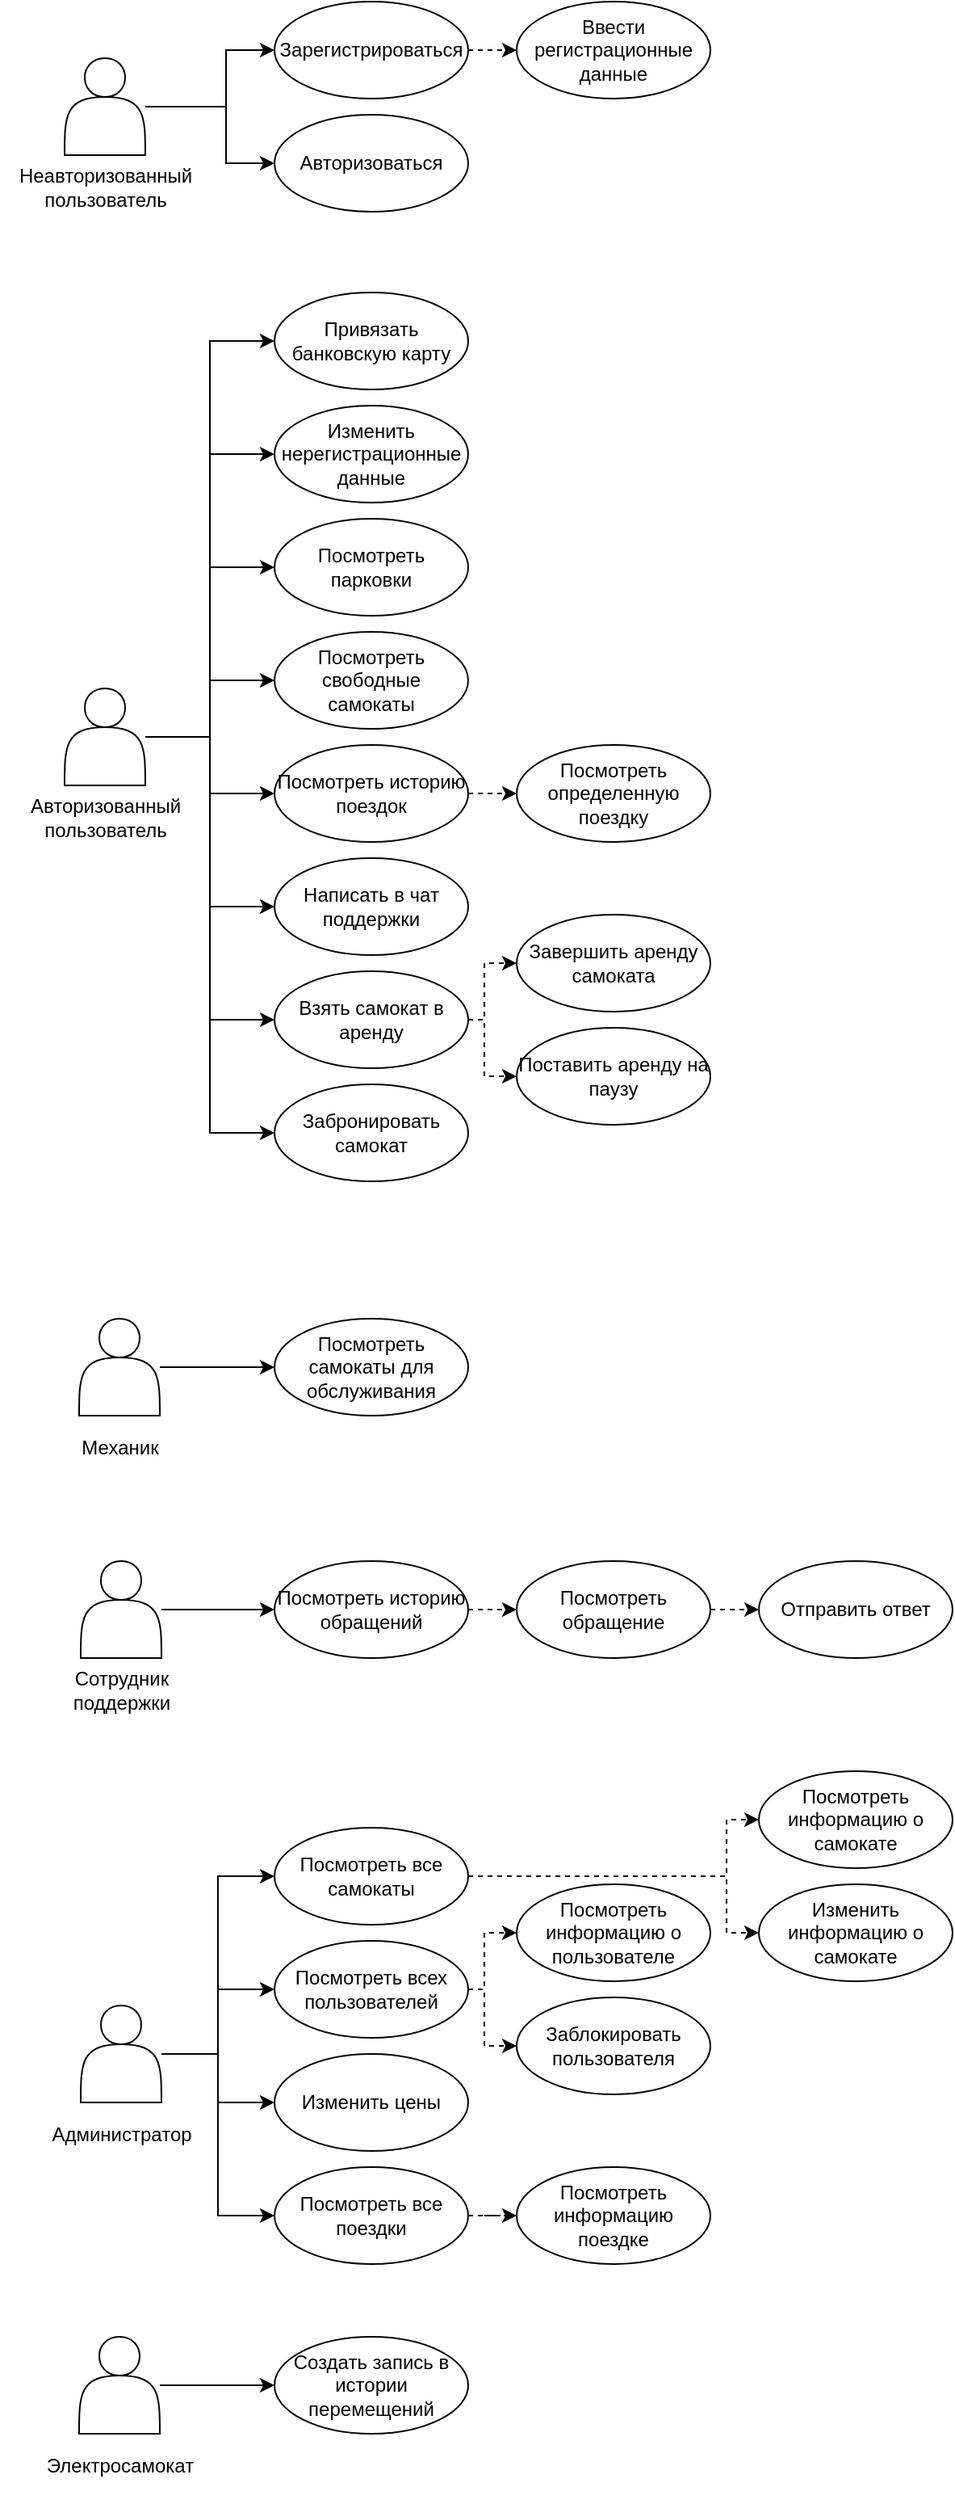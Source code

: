 <mxfile version="21.0.8" type="device"><diagram name="Страница 1" id="sC1vlXsgD7HMDIOW7rTh"><mxGraphModel dx="1307" dy="777" grid="1" gridSize="10" guides="1" tooltips="1" connect="1" arrows="1" fold="1" page="1" pageScale="1" pageWidth="827" pageHeight="1169" math="0" shadow="0"><root><mxCell id="0"/><mxCell id="1" parent="0"/><mxCell id="RzFVJwVaNX9K7hLxJ5v1-6" style="edgeStyle=orthogonalEdgeStyle;rounded=0;orthogonalLoop=1;jettySize=auto;html=1;entryX=0;entryY=0.5;entryDx=0;entryDy=0;" edge="1" parent="1" source="RzFVJwVaNX9K7hLxJ5v1-1" target="RzFVJwVaNX9K7hLxJ5v1-3"><mxGeometry relative="1" as="geometry"><Array as="points"><mxPoint x="480" y="210"/><mxPoint x="480" y="175"/></Array></mxGeometry></mxCell><mxCell id="RzFVJwVaNX9K7hLxJ5v1-7" style="edgeStyle=orthogonalEdgeStyle;rounded=0;orthogonalLoop=1;jettySize=auto;html=1;entryX=0;entryY=0.5;entryDx=0;entryDy=0;" edge="1" parent="1" source="RzFVJwVaNX9K7hLxJ5v1-1" target="RzFVJwVaNX9K7hLxJ5v1-4"><mxGeometry relative="1" as="geometry"><Array as="points"><mxPoint x="480" y="210"/><mxPoint x="480" y="245"/></Array></mxGeometry></mxCell><mxCell id="RzFVJwVaNX9K7hLxJ5v1-8" style="edgeStyle=orthogonalEdgeStyle;rounded=0;orthogonalLoop=1;jettySize=auto;html=1;exitX=1;exitY=0.5;exitDx=0;exitDy=0;entryX=0;entryY=0.5;entryDx=0;entryDy=0;dashed=1;" edge="1" parent="1" source="RzFVJwVaNX9K7hLxJ5v1-3" target="RzFVJwVaNX9K7hLxJ5v1-5"><mxGeometry relative="1" as="geometry"/></mxCell><mxCell id="RzFVJwVaNX9K7hLxJ5v1-3" value="Зарегистрироваться" style="ellipse;whiteSpace=wrap;html=1;" vertex="1" parent="1"><mxGeometry x="510" y="145" width="120" height="60" as="geometry"/></mxCell><mxCell id="RzFVJwVaNX9K7hLxJ5v1-4" value="Авторизоваться" style="ellipse;whiteSpace=wrap;html=1;" vertex="1" parent="1"><mxGeometry x="510" y="215" width="120" height="60" as="geometry"/></mxCell><mxCell id="RzFVJwVaNX9K7hLxJ5v1-5" value="Ввести регистрационные данные" style="ellipse;whiteSpace=wrap;html=1;" vertex="1" parent="1"><mxGeometry x="660" y="145" width="120" height="60" as="geometry"/></mxCell><mxCell id="RzFVJwVaNX9K7hLxJ5v1-9" value="" style="group" vertex="1" connectable="0" parent="1"><mxGeometry x="340" y="180" width="130" height="100" as="geometry"/></mxCell><mxCell id="RzFVJwVaNX9K7hLxJ5v1-1" value="" style="shape=actor;whiteSpace=wrap;html=1;" vertex="1" parent="RzFVJwVaNX9K7hLxJ5v1-9"><mxGeometry x="40" width="50" height="60" as="geometry"/></mxCell><mxCell id="RzFVJwVaNX9K7hLxJ5v1-2" value="Неавторизованный&lt;br&gt;пользователь" style="text;html=1;align=center;verticalAlign=middle;resizable=0;points=[];autosize=1;strokeColor=none;fillColor=none;" vertex="1" parent="RzFVJwVaNX9K7hLxJ5v1-9"><mxGeometry y="60" width="130" height="40" as="geometry"/></mxCell><mxCell id="RzFVJwVaNX9K7hLxJ5v1-10" value="" style="group" vertex="1" connectable="0" parent="1"><mxGeometry x="340" y="570" width="130" height="100" as="geometry"/></mxCell><mxCell id="RzFVJwVaNX9K7hLxJ5v1-11" value="" style="shape=actor;whiteSpace=wrap;html=1;" vertex="1" parent="RzFVJwVaNX9K7hLxJ5v1-10"><mxGeometry x="40" width="50" height="60" as="geometry"/></mxCell><mxCell id="RzFVJwVaNX9K7hLxJ5v1-12" value="Авторизованный&lt;br&gt;пользователь" style="text;html=1;align=center;verticalAlign=middle;resizable=0;points=[];autosize=1;strokeColor=none;fillColor=none;" vertex="1" parent="RzFVJwVaNX9K7hLxJ5v1-10"><mxGeometry x="5" y="60" width="120" height="40" as="geometry"/></mxCell><mxCell id="RzFVJwVaNX9K7hLxJ5v1-25" value="" style="group" vertex="1" connectable="0" parent="1"><mxGeometry x="510" y="325" width="270" height="550" as="geometry"/></mxCell><mxCell id="RzFVJwVaNX9K7hLxJ5v1-13" value="Привязать банковскую карту" style="ellipse;whiteSpace=wrap;html=1;" vertex="1" parent="RzFVJwVaNX9K7hLxJ5v1-25"><mxGeometry width="120" height="60" as="geometry"/></mxCell><mxCell id="RzFVJwVaNX9K7hLxJ5v1-14" value="Изменить нерегистрационные данные" style="ellipse;whiteSpace=wrap;html=1;" vertex="1" parent="RzFVJwVaNX9K7hLxJ5v1-25"><mxGeometry y="70" width="120" height="60" as="geometry"/></mxCell><mxCell id="RzFVJwVaNX9K7hLxJ5v1-15" value="Посмотреть парковки" style="ellipse;whiteSpace=wrap;html=1;" vertex="1" parent="RzFVJwVaNX9K7hLxJ5v1-25"><mxGeometry y="140" width="120" height="60" as="geometry"/></mxCell><mxCell id="RzFVJwVaNX9K7hLxJ5v1-16" value="Посмотреть свободные самокаты" style="ellipse;whiteSpace=wrap;html=1;" vertex="1" parent="RzFVJwVaNX9K7hLxJ5v1-25"><mxGeometry y="210" width="120" height="60" as="geometry"/></mxCell><mxCell id="RzFVJwVaNX9K7hLxJ5v1-34" style="edgeStyle=orthogonalEdgeStyle;rounded=0;orthogonalLoop=1;jettySize=auto;html=1;exitX=1;exitY=0.5;exitDx=0;exitDy=0;entryX=0;entryY=0.5;entryDx=0;entryDy=0;dashed=1;" edge="1" parent="RzFVJwVaNX9K7hLxJ5v1-25" source="RzFVJwVaNX9K7hLxJ5v1-17" target="RzFVJwVaNX9K7hLxJ5v1-18"><mxGeometry relative="1" as="geometry"/></mxCell><mxCell id="RzFVJwVaNX9K7hLxJ5v1-17" value="Посмотреть историю поездок" style="ellipse;whiteSpace=wrap;html=1;" vertex="1" parent="RzFVJwVaNX9K7hLxJ5v1-25"><mxGeometry y="280" width="120" height="60" as="geometry"/></mxCell><mxCell id="RzFVJwVaNX9K7hLxJ5v1-18" value="Посмотреть определенную поездку" style="ellipse;whiteSpace=wrap;html=1;" vertex="1" parent="RzFVJwVaNX9K7hLxJ5v1-25"><mxGeometry x="150" y="280" width="120" height="60" as="geometry"/></mxCell><mxCell id="RzFVJwVaNX9K7hLxJ5v1-19" value="Написать в чат поддержки" style="ellipse;whiteSpace=wrap;html=1;" vertex="1" parent="RzFVJwVaNX9K7hLxJ5v1-25"><mxGeometry y="350" width="120" height="60" as="geometry"/></mxCell><mxCell id="RzFVJwVaNX9K7hLxJ5v1-35" style="edgeStyle=orthogonalEdgeStyle;rounded=0;orthogonalLoop=1;jettySize=auto;html=1;entryX=0;entryY=0.5;entryDx=0;entryDy=0;dashed=1;" edge="1" parent="RzFVJwVaNX9K7hLxJ5v1-25" source="RzFVJwVaNX9K7hLxJ5v1-20" target="RzFVJwVaNX9K7hLxJ5v1-21"><mxGeometry relative="1" as="geometry"><Array as="points"><mxPoint x="130" y="450"/><mxPoint x="130" y="415"/></Array></mxGeometry></mxCell><mxCell id="RzFVJwVaNX9K7hLxJ5v1-36" style="edgeStyle=orthogonalEdgeStyle;rounded=0;orthogonalLoop=1;jettySize=auto;html=1;entryX=0;entryY=0.5;entryDx=0;entryDy=0;dashed=1;" edge="1" parent="RzFVJwVaNX9K7hLxJ5v1-25" source="RzFVJwVaNX9K7hLxJ5v1-20" target="RzFVJwVaNX9K7hLxJ5v1-22"><mxGeometry relative="1" as="geometry"><Array as="points"><mxPoint x="130" y="450"/><mxPoint x="130" y="485"/></Array></mxGeometry></mxCell><mxCell id="RzFVJwVaNX9K7hLxJ5v1-20" value="Взять самокат в аренду" style="ellipse;whiteSpace=wrap;html=1;" vertex="1" parent="RzFVJwVaNX9K7hLxJ5v1-25"><mxGeometry y="420" width="120" height="60" as="geometry"/></mxCell><mxCell id="RzFVJwVaNX9K7hLxJ5v1-21" value="Завершить аренду самоката" style="ellipse;whiteSpace=wrap;html=1;" vertex="1" parent="RzFVJwVaNX9K7hLxJ5v1-25"><mxGeometry x="150" y="385" width="120" height="60" as="geometry"/></mxCell><mxCell id="RzFVJwVaNX9K7hLxJ5v1-22" value="Поставить аренду на паузу" style="ellipse;whiteSpace=wrap;html=1;" vertex="1" parent="RzFVJwVaNX9K7hLxJ5v1-25"><mxGeometry x="150" y="455" width="120" height="60" as="geometry"/></mxCell><mxCell id="RzFVJwVaNX9K7hLxJ5v1-24" value="Забронировать самокат" style="ellipse;whiteSpace=wrap;html=1;" vertex="1" parent="RzFVJwVaNX9K7hLxJ5v1-25"><mxGeometry y="490" width="120" height="60" as="geometry"/></mxCell><mxCell id="RzFVJwVaNX9K7hLxJ5v1-26" style="edgeStyle=orthogonalEdgeStyle;rounded=0;orthogonalLoop=1;jettySize=auto;html=1;entryX=0;entryY=0.5;entryDx=0;entryDy=0;" edge="1" parent="1" source="RzFVJwVaNX9K7hLxJ5v1-11" target="RzFVJwVaNX9K7hLxJ5v1-13"><mxGeometry relative="1" as="geometry"/></mxCell><mxCell id="RzFVJwVaNX9K7hLxJ5v1-27" style="edgeStyle=orthogonalEdgeStyle;rounded=0;orthogonalLoop=1;jettySize=auto;html=1;entryX=0;entryY=0.5;entryDx=0;entryDy=0;" edge="1" parent="1" source="RzFVJwVaNX9K7hLxJ5v1-11" target="RzFVJwVaNX9K7hLxJ5v1-14"><mxGeometry relative="1" as="geometry"/></mxCell><mxCell id="RzFVJwVaNX9K7hLxJ5v1-28" style="edgeStyle=orthogonalEdgeStyle;rounded=0;orthogonalLoop=1;jettySize=auto;html=1;entryX=0;entryY=0.5;entryDx=0;entryDy=0;" edge="1" parent="1" source="RzFVJwVaNX9K7hLxJ5v1-11" target="RzFVJwVaNX9K7hLxJ5v1-15"><mxGeometry relative="1" as="geometry"/></mxCell><mxCell id="RzFVJwVaNX9K7hLxJ5v1-29" style="edgeStyle=orthogonalEdgeStyle;rounded=0;orthogonalLoop=1;jettySize=auto;html=1;entryX=0;entryY=0.5;entryDx=0;entryDy=0;" edge="1" parent="1" source="RzFVJwVaNX9K7hLxJ5v1-11" target="RzFVJwVaNX9K7hLxJ5v1-16"><mxGeometry relative="1" as="geometry"/></mxCell><mxCell id="RzFVJwVaNX9K7hLxJ5v1-30" style="edgeStyle=orthogonalEdgeStyle;rounded=0;orthogonalLoop=1;jettySize=auto;html=1;entryX=0;entryY=0.5;entryDx=0;entryDy=0;" edge="1" parent="1" source="RzFVJwVaNX9K7hLxJ5v1-11" target="RzFVJwVaNX9K7hLxJ5v1-17"><mxGeometry relative="1" as="geometry"/></mxCell><mxCell id="RzFVJwVaNX9K7hLxJ5v1-31" style="edgeStyle=orthogonalEdgeStyle;rounded=0;orthogonalLoop=1;jettySize=auto;html=1;entryX=0;entryY=0.5;entryDx=0;entryDy=0;" edge="1" parent="1" source="RzFVJwVaNX9K7hLxJ5v1-11" target="RzFVJwVaNX9K7hLxJ5v1-19"><mxGeometry relative="1" as="geometry"/></mxCell><mxCell id="RzFVJwVaNX9K7hLxJ5v1-32" style="edgeStyle=orthogonalEdgeStyle;rounded=0;orthogonalLoop=1;jettySize=auto;html=1;entryX=0;entryY=0.5;entryDx=0;entryDy=0;" edge="1" parent="1" source="RzFVJwVaNX9K7hLxJ5v1-11" target="RzFVJwVaNX9K7hLxJ5v1-20"><mxGeometry relative="1" as="geometry"/></mxCell><mxCell id="RzFVJwVaNX9K7hLxJ5v1-33" style="edgeStyle=orthogonalEdgeStyle;rounded=0;orthogonalLoop=1;jettySize=auto;html=1;entryX=0;entryY=0.5;entryDx=0;entryDy=0;" edge="1" parent="1" source="RzFVJwVaNX9K7hLxJ5v1-11" target="RzFVJwVaNX9K7hLxJ5v1-24"><mxGeometry relative="1" as="geometry"/></mxCell><mxCell id="RzFVJwVaNX9K7hLxJ5v1-37" value="" style="group" vertex="1" connectable="0" parent="1"><mxGeometry x="349" y="960" width="130" height="100" as="geometry"/></mxCell><mxCell id="RzFVJwVaNX9K7hLxJ5v1-38" value="" style="shape=actor;whiteSpace=wrap;html=1;" vertex="1" parent="RzFVJwVaNX9K7hLxJ5v1-37"><mxGeometry x="40" width="50" height="60" as="geometry"/></mxCell><mxCell id="RzFVJwVaNX9K7hLxJ5v1-39" value="Механик" style="text;html=1;align=center;verticalAlign=middle;resizable=0;points=[];autosize=1;strokeColor=none;fillColor=none;" vertex="1" parent="RzFVJwVaNX9K7hLxJ5v1-37"><mxGeometry x="30" y="65" width="70" height="30" as="geometry"/></mxCell><mxCell id="RzFVJwVaNX9K7hLxJ5v1-40" value="Посмотреть самокаты для обслуживания" style="ellipse;whiteSpace=wrap;html=1;" vertex="1" parent="1"><mxGeometry x="510" y="960" width="120" height="60" as="geometry"/></mxCell><mxCell id="RzFVJwVaNX9K7hLxJ5v1-42" style="edgeStyle=orthogonalEdgeStyle;rounded=0;orthogonalLoop=1;jettySize=auto;html=1;entryX=0;entryY=0.5;entryDx=0;entryDy=0;" edge="1" parent="1" source="RzFVJwVaNX9K7hLxJ5v1-38" target="RzFVJwVaNX9K7hLxJ5v1-40"><mxGeometry relative="1" as="geometry"/></mxCell><mxCell id="RzFVJwVaNX9K7hLxJ5v1-44" value="" style="group" vertex="1" connectable="0" parent="1"><mxGeometry x="350" y="1110" width="140" height="100" as="geometry"/></mxCell><mxCell id="RzFVJwVaNX9K7hLxJ5v1-45" value="" style="shape=actor;whiteSpace=wrap;html=1;" vertex="1" parent="RzFVJwVaNX9K7hLxJ5v1-44"><mxGeometry x="40" width="50" height="60" as="geometry"/></mxCell><mxCell id="RzFVJwVaNX9K7hLxJ5v1-46" value="Сотрудник&lt;br&gt;поддержки" style="text;html=1;align=center;verticalAlign=middle;resizable=0;points=[];autosize=1;strokeColor=none;fillColor=none;" vertex="1" parent="RzFVJwVaNX9K7hLxJ5v1-44"><mxGeometry x="20" y="60" width="90" height="40" as="geometry"/></mxCell><mxCell id="RzFVJwVaNX9K7hLxJ5v1-51" style="edgeStyle=orthogonalEdgeStyle;rounded=0;orthogonalLoop=1;jettySize=auto;html=1;exitX=1;exitY=0.5;exitDx=0;exitDy=0;entryX=0;entryY=0.5;entryDx=0;entryDy=0;dashed=1;" edge="1" parent="1" source="RzFVJwVaNX9K7hLxJ5v1-47" target="RzFVJwVaNX9K7hLxJ5v1-48"><mxGeometry relative="1" as="geometry"/></mxCell><mxCell id="RzFVJwVaNX9K7hLxJ5v1-47" value="Посмотреть историю обращений" style="ellipse;whiteSpace=wrap;html=1;" vertex="1" parent="1"><mxGeometry x="510" y="1110" width="120" height="60" as="geometry"/></mxCell><mxCell id="RzFVJwVaNX9K7hLxJ5v1-52" style="edgeStyle=orthogonalEdgeStyle;rounded=0;orthogonalLoop=1;jettySize=auto;html=1;exitX=1;exitY=0.5;exitDx=0;exitDy=0;entryX=0;entryY=0.5;entryDx=0;entryDy=0;dashed=1;" edge="1" parent="1" source="RzFVJwVaNX9K7hLxJ5v1-48" target="RzFVJwVaNX9K7hLxJ5v1-49"><mxGeometry relative="1" as="geometry"/></mxCell><mxCell id="RzFVJwVaNX9K7hLxJ5v1-48" value="Посмотреть обращение" style="ellipse;whiteSpace=wrap;html=1;" vertex="1" parent="1"><mxGeometry x="660" y="1110" width="120" height="60" as="geometry"/></mxCell><mxCell id="RzFVJwVaNX9K7hLxJ5v1-49" value="Отправить ответ" style="ellipse;whiteSpace=wrap;html=1;" vertex="1" parent="1"><mxGeometry x="810" y="1110" width="120" height="60" as="geometry"/></mxCell><mxCell id="RzFVJwVaNX9K7hLxJ5v1-50" style="edgeStyle=orthogonalEdgeStyle;rounded=0;orthogonalLoop=1;jettySize=auto;html=1;entryX=0;entryY=0.5;entryDx=0;entryDy=0;" edge="1" parent="1" source="RzFVJwVaNX9K7hLxJ5v1-45" target="RzFVJwVaNX9K7hLxJ5v1-47"><mxGeometry relative="1" as="geometry"/></mxCell><mxCell id="RzFVJwVaNX9K7hLxJ5v1-53" value="" style="group" vertex="1" connectable="0" parent="1"><mxGeometry x="350" y="1385" width="140" height="100" as="geometry"/></mxCell><mxCell id="RzFVJwVaNX9K7hLxJ5v1-54" value="" style="shape=actor;whiteSpace=wrap;html=1;" vertex="1" parent="RzFVJwVaNX9K7hLxJ5v1-53"><mxGeometry x="40" width="50" height="60" as="geometry"/></mxCell><mxCell id="RzFVJwVaNX9K7hLxJ5v1-55" value="Администратор" style="text;html=1;align=center;verticalAlign=middle;resizable=0;points=[];autosize=1;strokeColor=none;fillColor=none;" vertex="1" parent="RzFVJwVaNX9K7hLxJ5v1-53"><mxGeometry x="10" y="65" width="110" height="30" as="geometry"/></mxCell><mxCell id="RzFVJwVaNX9K7hLxJ5v1-76" style="edgeStyle=orthogonalEdgeStyle;rounded=0;orthogonalLoop=1;jettySize=auto;html=1;entryX=0;entryY=0.5;entryDx=0;entryDy=0;dashed=1;" edge="1" parent="1" source="RzFVJwVaNX9K7hLxJ5v1-56" target="RzFVJwVaNX9K7hLxJ5v1-73"><mxGeometry relative="1" as="geometry"><Array as="points"><mxPoint x="790" y="1305"/><mxPoint x="790" y="1270"/></Array></mxGeometry></mxCell><mxCell id="RzFVJwVaNX9K7hLxJ5v1-77" style="edgeStyle=orthogonalEdgeStyle;rounded=0;orthogonalLoop=1;jettySize=auto;html=1;entryX=0;entryY=0.5;entryDx=0;entryDy=0;dashed=1;" edge="1" parent="1" source="RzFVJwVaNX9K7hLxJ5v1-56" target="RzFVJwVaNX9K7hLxJ5v1-74"><mxGeometry relative="1" as="geometry"><Array as="points"><mxPoint x="790" y="1305"/><mxPoint x="790" y="1340"/></Array></mxGeometry></mxCell><mxCell id="RzFVJwVaNX9K7hLxJ5v1-56" value="Посмотреть все самокаты" style="ellipse;whiteSpace=wrap;html=1;" vertex="1" parent="1"><mxGeometry x="510" y="1275" width="120" height="60" as="geometry"/></mxCell><mxCell id="RzFVJwVaNX9K7hLxJ5v1-71" style="edgeStyle=orthogonalEdgeStyle;rounded=0;orthogonalLoop=1;jettySize=auto;html=1;entryX=0;entryY=0.5;entryDx=0;entryDy=0;dashed=1;" edge="1" parent="1" source="RzFVJwVaNX9K7hLxJ5v1-57" target="RzFVJwVaNX9K7hLxJ5v1-69"><mxGeometry relative="1" as="geometry"><Array as="points"><mxPoint x="640" y="1375"/><mxPoint x="640" y="1340"/></Array></mxGeometry></mxCell><mxCell id="RzFVJwVaNX9K7hLxJ5v1-72" style="edgeStyle=orthogonalEdgeStyle;rounded=0;orthogonalLoop=1;jettySize=auto;html=1;entryX=0;entryY=0.5;entryDx=0;entryDy=0;dashed=1;" edge="1" parent="1" source="RzFVJwVaNX9K7hLxJ5v1-57" target="RzFVJwVaNX9K7hLxJ5v1-70"><mxGeometry relative="1" as="geometry"><Array as="points"><mxPoint x="640" y="1375"/><mxPoint x="640" y="1410"/></Array></mxGeometry></mxCell><mxCell id="RzFVJwVaNX9K7hLxJ5v1-57" value="Посмотреть всех пользователей" style="ellipse;whiteSpace=wrap;html=1;" vertex="1" parent="1"><mxGeometry x="510" y="1345" width="120" height="60" as="geometry"/></mxCell><mxCell id="RzFVJwVaNX9K7hLxJ5v1-58" value="Изменить цены" style="ellipse;whiteSpace=wrap;html=1;" vertex="1" parent="1"><mxGeometry x="510" y="1415" width="120" height="60" as="geometry"/></mxCell><mxCell id="RzFVJwVaNX9K7hLxJ5v1-61" value="Посмотреть информацию поездке" style="ellipse;whiteSpace=wrap;html=1;" vertex="1" parent="1"><mxGeometry x="660" y="1485" width="120" height="60" as="geometry"/></mxCell><mxCell id="RzFVJwVaNX9K7hLxJ5v1-63" style="edgeStyle=orthogonalEdgeStyle;rounded=0;orthogonalLoop=1;jettySize=auto;html=1;entryX=0;entryY=0.5;entryDx=0;entryDy=0;dashed=1;" edge="1" parent="1" source="RzFVJwVaNX9K7hLxJ5v1-62" target="RzFVJwVaNX9K7hLxJ5v1-61"><mxGeometry relative="1" as="geometry"/></mxCell><mxCell id="RzFVJwVaNX9K7hLxJ5v1-62" value="Посмотреть все поездки" style="ellipse;whiteSpace=wrap;html=1;" vertex="1" parent="1"><mxGeometry x="510" y="1485" width="120" height="60" as="geometry"/></mxCell><mxCell id="RzFVJwVaNX9K7hLxJ5v1-64" style="edgeStyle=orthogonalEdgeStyle;rounded=0;orthogonalLoop=1;jettySize=auto;html=1;entryX=0;entryY=0.5;entryDx=0;entryDy=0;" edge="1" parent="1" source="RzFVJwVaNX9K7hLxJ5v1-54" target="RzFVJwVaNX9K7hLxJ5v1-56"><mxGeometry relative="1" as="geometry"/></mxCell><mxCell id="RzFVJwVaNX9K7hLxJ5v1-65" style="edgeStyle=orthogonalEdgeStyle;rounded=0;orthogonalLoop=1;jettySize=auto;html=1;entryX=0;entryY=0.5;entryDx=0;entryDy=0;" edge="1" parent="1" source="RzFVJwVaNX9K7hLxJ5v1-54" target="RzFVJwVaNX9K7hLxJ5v1-57"><mxGeometry relative="1" as="geometry"/></mxCell><mxCell id="RzFVJwVaNX9K7hLxJ5v1-66" style="edgeStyle=orthogonalEdgeStyle;rounded=0;orthogonalLoop=1;jettySize=auto;html=1;entryX=0;entryY=0.5;entryDx=0;entryDy=0;" edge="1" parent="1" source="RzFVJwVaNX9K7hLxJ5v1-54" target="RzFVJwVaNX9K7hLxJ5v1-58"><mxGeometry relative="1" as="geometry"/></mxCell><mxCell id="RzFVJwVaNX9K7hLxJ5v1-67" style="edgeStyle=orthogonalEdgeStyle;rounded=0;orthogonalLoop=1;jettySize=auto;html=1;entryX=0;entryY=0.5;entryDx=0;entryDy=0;" edge="1" parent="1" source="RzFVJwVaNX9K7hLxJ5v1-54" target="RzFVJwVaNX9K7hLxJ5v1-62"><mxGeometry relative="1" as="geometry"/></mxCell><mxCell id="RzFVJwVaNX9K7hLxJ5v1-69" value="Посмотреть информацию о пользователе" style="ellipse;whiteSpace=wrap;html=1;" vertex="1" parent="1"><mxGeometry x="660" y="1310" width="120" height="60" as="geometry"/></mxCell><mxCell id="RzFVJwVaNX9K7hLxJ5v1-70" value="Заблокировать пользователя" style="ellipse;whiteSpace=wrap;html=1;" vertex="1" parent="1"><mxGeometry x="660" y="1380" width="120" height="60" as="geometry"/></mxCell><mxCell id="RzFVJwVaNX9K7hLxJ5v1-73" value="Посмотреть информацию о самокате" style="ellipse;whiteSpace=wrap;html=1;" vertex="1" parent="1"><mxGeometry x="810" y="1240" width="120" height="60" as="geometry"/></mxCell><mxCell id="RzFVJwVaNX9K7hLxJ5v1-74" value="Изменить информацию о самокате" style="ellipse;whiteSpace=wrap;html=1;" vertex="1" parent="1"><mxGeometry x="810" y="1310" width="120" height="60" as="geometry"/></mxCell><mxCell id="RzFVJwVaNX9K7hLxJ5v1-78" value="" style="group" vertex="1" connectable="0" parent="1"><mxGeometry x="349" y="1590" width="130" height="100" as="geometry"/></mxCell><mxCell id="RzFVJwVaNX9K7hLxJ5v1-79" value="" style="shape=actor;whiteSpace=wrap;html=1;" vertex="1" parent="RzFVJwVaNX9K7hLxJ5v1-78"><mxGeometry x="40" width="50" height="60" as="geometry"/></mxCell><mxCell id="RzFVJwVaNX9K7hLxJ5v1-80" value="Электросамокат" style="text;html=1;align=center;verticalAlign=middle;resizable=0;points=[];autosize=1;strokeColor=none;fillColor=none;" vertex="1" parent="RzFVJwVaNX9K7hLxJ5v1-78"><mxGeometry x="5" y="65" width="120" height="30" as="geometry"/></mxCell><mxCell id="RzFVJwVaNX9K7hLxJ5v1-81" value="Создать запись в истории перемещений" style="ellipse;whiteSpace=wrap;html=1;" vertex="1" parent="1"><mxGeometry x="510" y="1590" width="120" height="60" as="geometry"/></mxCell><mxCell id="RzFVJwVaNX9K7hLxJ5v1-82" style="edgeStyle=orthogonalEdgeStyle;rounded=0;orthogonalLoop=1;jettySize=auto;html=1;entryX=0;entryY=0.5;entryDx=0;entryDy=0;" edge="1" parent="1" source="RzFVJwVaNX9K7hLxJ5v1-79" target="RzFVJwVaNX9K7hLxJ5v1-81"><mxGeometry relative="1" as="geometry"/></mxCell></root></mxGraphModel></diagram></mxfile>